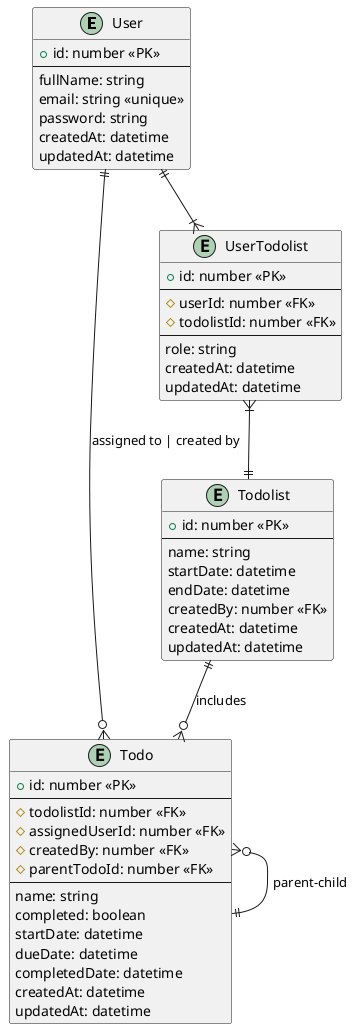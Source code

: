 @startuml SERP_ERD_Optimized

entity "User" as user {
    + id: number <<PK>>
    --
    fullName: string
    email: string <<unique>>
    password: string
    createdAt: datetime
    updatedAt: datetime
}

entity "UserTodolist" as user_todolist {
    + id: number <<PK>>
    --
    # userId: number <<FK>>
    # todolistId: number <<FK>>
    --
    role: string
    createdAt: datetime
    updatedAt: datetime
}

entity "Todolist" as todolist {
    + id: number <<PK>>
    --
    name: string
    startDate: datetime
    endDate: datetime
    createdBy: number <<FK>>
    createdAt: datetime
    updatedAt: datetime
}

entity "Todo" as todo {
    + id: number <<PK>>
    --
    # todolistId: number <<FK>>
    # assignedUserId: number <<FK>>
    # createdBy: number <<FK>>
    # parentTodoId: number <<FK>>
    --
    name: string
    completed: boolean
    startDate: datetime 
    dueDate: datetime
    completedDate: datetime
    createdAt: datetime
    updatedAt: datetime
}

user ||--|{ user_todolist
user_todolist }|--|| todolist
todolist ||--o{ todo : includes
user ||--o{ todo : "assigned to | created by"   
todo }o-|| todo : "parent-child"
@enduml
